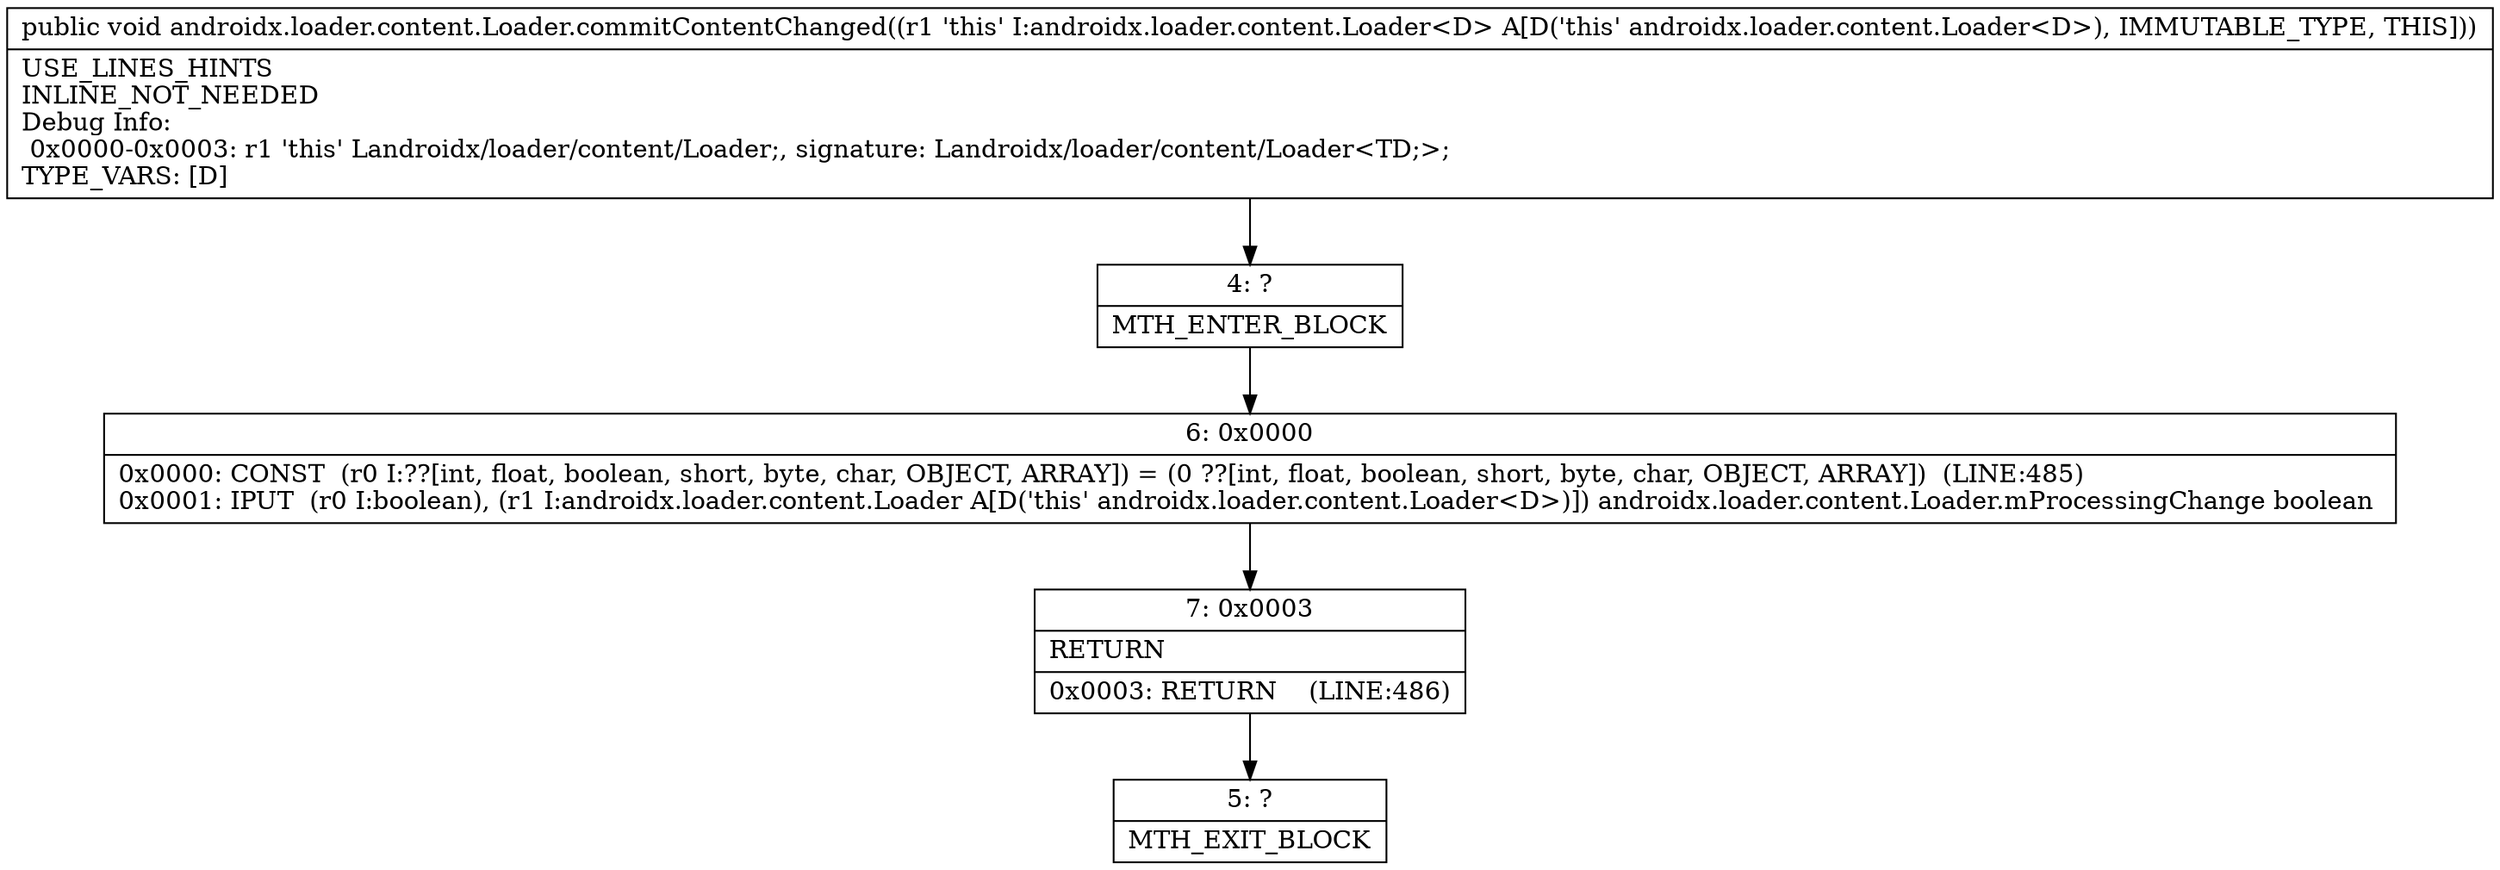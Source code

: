 digraph "CFG forandroidx.loader.content.Loader.commitContentChanged()V" {
Node_4 [shape=record,label="{4\:\ ?|MTH_ENTER_BLOCK\l}"];
Node_6 [shape=record,label="{6\:\ 0x0000|0x0000: CONST  (r0 I:??[int, float, boolean, short, byte, char, OBJECT, ARRAY]) = (0 ??[int, float, boolean, short, byte, char, OBJECT, ARRAY])  (LINE:485)\l0x0001: IPUT  (r0 I:boolean), (r1 I:androidx.loader.content.Loader A[D('this' androidx.loader.content.Loader\<D\>)]) androidx.loader.content.Loader.mProcessingChange boolean \l}"];
Node_7 [shape=record,label="{7\:\ 0x0003|RETURN\l|0x0003: RETURN    (LINE:486)\l}"];
Node_5 [shape=record,label="{5\:\ ?|MTH_EXIT_BLOCK\l}"];
MethodNode[shape=record,label="{public void androidx.loader.content.Loader.commitContentChanged((r1 'this' I:androidx.loader.content.Loader\<D\> A[D('this' androidx.loader.content.Loader\<D\>), IMMUTABLE_TYPE, THIS]))  | USE_LINES_HINTS\lINLINE_NOT_NEEDED\lDebug Info:\l  0x0000\-0x0003: r1 'this' Landroidx\/loader\/content\/Loader;, signature: Landroidx\/loader\/content\/Loader\<TD;\>;\lTYPE_VARS: [D]\l}"];
MethodNode -> Node_4;Node_4 -> Node_6;
Node_6 -> Node_7;
Node_7 -> Node_5;
}

